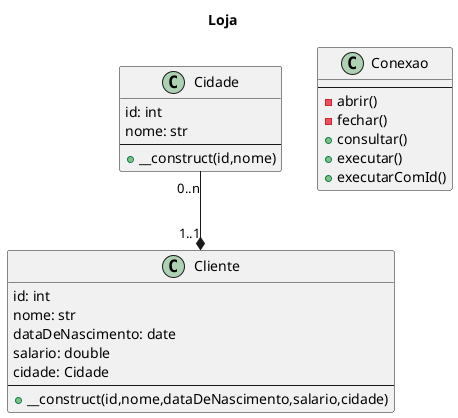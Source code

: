 @startuml bola

title Loja

class Cliente{
id: int
nome: str
dataDeNascimento: date
salario: double
cidade: Cidade
--
+__construct(id,nome,dataDeNascimento,salario,cidade)
}

class Cidade{
id: int
nome: str
--
+__construct(id,nome)
}

class Conexao{
    --
    -abrir()
    -fechar()
    +consultar()
    +executar()
    +executarComId()
}

Cidade "0..n" --* "1..1" Cliente

@enduml